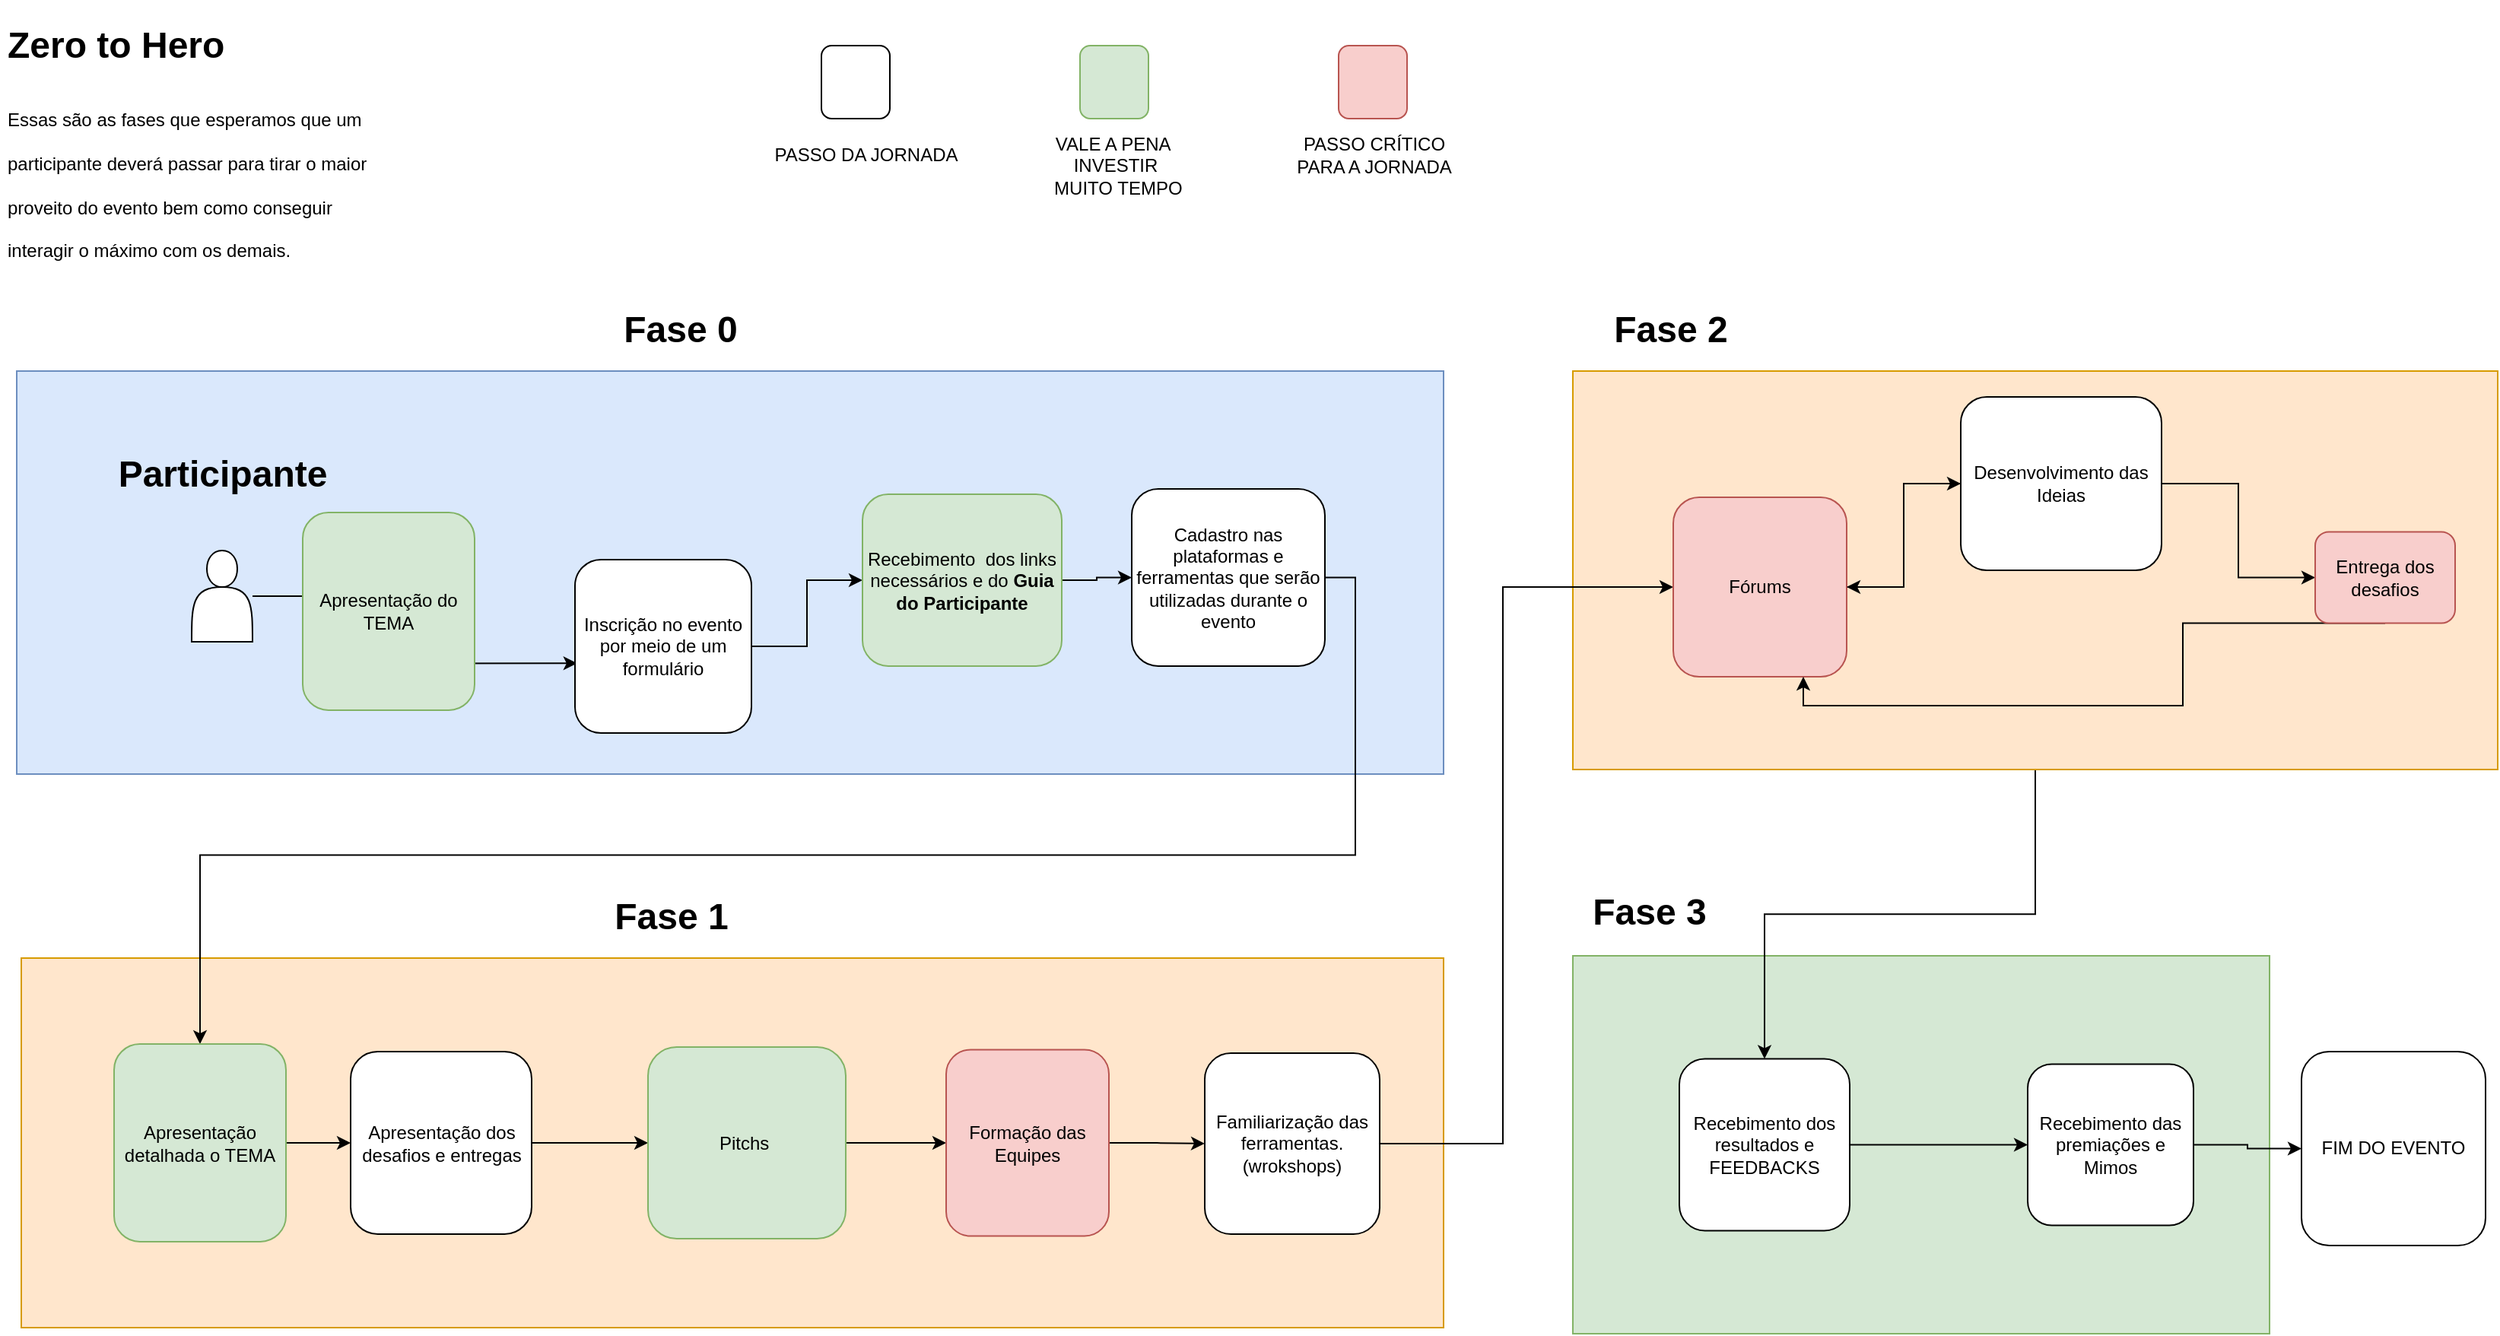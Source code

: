 <mxfile version="13.7.7" type="github">
  <diagram name="Page-1" id="12e1b939-464a-85fe-373e-61e167be1490">
    <mxGraphModel dx="3600.5" dy="798" grid="0" gridSize="10" guides="1" tooltips="1" connect="1" arrows="1" fold="1" page="1" pageScale="1.5" pageWidth="1169" pageHeight="827" background="#ffffff" math="0" shadow="0">
      <root>
        <mxCell id="0" />
        <mxCell id="1" parent="0" />
        <mxCell id="5eIkmyX3lONirXPNNq0G-55" value="" style="rounded=0;whiteSpace=wrap;html=1;fillColor=#d5e8d4;strokeColor=#82b366;" parent="1" vertex="1">
          <mxGeometry x="-685" y="648.5" width="458" height="248.5" as="geometry" />
        </mxCell>
        <mxCell id="5eIkmyX3lONirXPNNq0G-61" style="edgeStyle=orthogonalEdgeStyle;rounded=0;orthogonalLoop=1;jettySize=auto;html=1;exitX=0.5;exitY=1;exitDx=0;exitDy=0;entryX=0.5;entryY=0;entryDx=0;entryDy=0;" parent="1" source="5eIkmyX3lONirXPNNq0G-38" target="5eIkmyX3lONirXPNNq0G-57" edge="1">
          <mxGeometry relative="1" as="geometry" />
        </mxCell>
        <mxCell id="5eIkmyX3lONirXPNNq0G-38" value="" style="rounded=0;whiteSpace=wrap;html=1;fillColor=#ffe6cc;strokeColor=#d79b00;" parent="1" vertex="1">
          <mxGeometry x="-685" y="264" width="608" height="262" as="geometry" />
        </mxCell>
        <mxCell id="5eIkmyX3lONirXPNNq0G-25" value="" style="rounded=0;whiteSpace=wrap;html=1;fillColor=#ffe6cc;strokeColor=#d79b00;" parent="1" vertex="1">
          <mxGeometry x="-1705" y="650" width="935" height="243" as="geometry" />
        </mxCell>
        <mxCell id="5eIkmyX3lONirXPNNq0G-19" value="" style="rounded=0;whiteSpace=wrap;html=1;fillColor=#dae8fc;strokeColor=#6c8ebf;" parent="1" vertex="1">
          <mxGeometry x="-1708" y="264" width="938" height="265" as="geometry" />
        </mxCell>
        <mxCell id="5eIkmyX3lONirXPNNq0G-9" value="&lt;h1&gt;&lt;span&gt;Zero to Hero&lt;/span&gt;&lt;/h1&gt;&lt;h1&gt;&lt;span style=&quot;font-size: 12px ; font-weight: 400&quot;&gt;Essas são as fases que esperamos que um participante deverá passar para tirar o maior proveito do evento bem como conseguir interagir&amp;nbsp;o máximo com os demais.&lt;/span&gt;&lt;/h1&gt;" style="text;html=1;strokeColor=none;fillColor=none;spacing=5;spacingTop=-20;whiteSpace=wrap;overflow=hidden;rounded=0;" parent="1" vertex="1">
          <mxGeometry x="-1719" y="30" width="276" height="176" as="geometry" />
        </mxCell>
        <mxCell id="5eIkmyX3lONirXPNNq0G-13" style="edgeStyle=orthogonalEdgeStyle;rounded=0;orthogonalLoop=1;jettySize=auto;html=1;entryX=0.012;entryY=0.598;entryDx=0;entryDy=0;entryPerimeter=0;" parent="1" source="5eIkmyX3lONirXPNNq0G-10" target="5eIkmyX3lONirXPNNq0G-12" edge="1">
          <mxGeometry relative="1" as="geometry" />
        </mxCell>
        <mxCell id="5eIkmyX3lONirXPNNq0G-10" value="" style="shape=actor;whiteSpace=wrap;html=1;" parent="1" vertex="1">
          <mxGeometry x="-1593" y="382" width="40" height="60" as="geometry" />
        </mxCell>
        <mxCell id="5eIkmyX3lONirXPNNq0G-11" value="Participante" style="text;strokeColor=none;fillColor=none;html=1;fontSize=24;fontStyle=1;verticalAlign=middle;align=center;" parent="1" vertex="1">
          <mxGeometry x="-1623" y="312" width="100" height="40" as="geometry" />
        </mxCell>
        <mxCell id="5eIkmyX3lONirXPNNq0G-16" style="edgeStyle=orthogonalEdgeStyle;rounded=0;orthogonalLoop=1;jettySize=auto;html=1;exitX=1;exitY=0.5;exitDx=0;exitDy=0;entryX=0;entryY=0.5;entryDx=0;entryDy=0;" parent="1" source="5eIkmyX3lONirXPNNq0G-12" target="5eIkmyX3lONirXPNNq0G-14" edge="1">
          <mxGeometry relative="1" as="geometry" />
        </mxCell>
        <mxCell id="5eIkmyX3lONirXPNNq0G-12" value="Inscrição no evento por meio de um formulário" style="rounded=1;whiteSpace=wrap;html=1;" parent="1" vertex="1">
          <mxGeometry x="-1341" y="388" width="116" height="114" as="geometry" />
        </mxCell>
        <mxCell id="5eIkmyX3lONirXPNNq0G-18" style="edgeStyle=orthogonalEdgeStyle;rounded=0;orthogonalLoop=1;jettySize=auto;html=1;exitX=1;exitY=0.5;exitDx=0;exitDy=0;entryX=0;entryY=0.5;entryDx=0;entryDy=0;" parent="1" source="5eIkmyX3lONirXPNNq0G-14" target="5eIkmyX3lONirXPNNq0G-17" edge="1">
          <mxGeometry relative="1" as="geometry" />
        </mxCell>
        <mxCell id="5eIkmyX3lONirXPNNq0G-14" value="Recebimento&amp;nbsp; dos links necessários e do &lt;b&gt;Guia do Participante&lt;/b&gt;" style="rounded=1;whiteSpace=wrap;html=1;fillColor=#d5e8d4;strokeColor=#82b366;" parent="1" vertex="1">
          <mxGeometry x="-1152" y="345" width="131" height="113" as="geometry" />
        </mxCell>
        <mxCell id="5eIkmyX3lONirXPNNq0G-26" style="edgeStyle=orthogonalEdgeStyle;rounded=0;orthogonalLoop=1;jettySize=auto;html=1;exitX=1;exitY=0.5;exitDx=0;exitDy=0;entryX=0.5;entryY=0;entryDx=0;entryDy=0;" parent="1" source="5eIkmyX3lONirXPNNq0G-17" target="5eIkmyX3lONirXPNNq0G-24" edge="1">
          <mxGeometry relative="1" as="geometry" />
        </mxCell>
        <mxCell id="5eIkmyX3lONirXPNNq0G-17" value="Cadastro nas plataformas e ferramentas que serão utilizadas durante o evento" style="rounded=1;whiteSpace=wrap;html=1;" parent="1" vertex="1">
          <mxGeometry x="-975" y="341.5" width="127" height="116.5" as="geometry" />
        </mxCell>
        <mxCell id="5eIkmyX3lONirXPNNq0G-21" value="Fase 0" style="text;strokeColor=none;fillColor=none;html=1;fontSize=24;fontStyle=1;verticalAlign=middle;align=center;" parent="1" vertex="1">
          <mxGeometry x="-1322" y="217" width="100" height="40" as="geometry" />
        </mxCell>
        <mxCell id="5eIkmyX3lONirXPNNq0G-40" style="edgeStyle=orthogonalEdgeStyle;rounded=0;orthogonalLoop=1;jettySize=auto;html=1;exitX=1;exitY=0.5;exitDx=0;exitDy=0;" parent="1" source="5eIkmyX3lONirXPNNq0G-22" target="5eIkmyX3lONirXPNNq0G-39" edge="1">
          <mxGeometry relative="1" as="geometry">
            <mxPoint x="-735" y="406" as="targetPoint" />
            <Array as="points">
              <mxPoint x="-731" y="772" />
              <mxPoint x="-731" y="406" />
            </Array>
          </mxGeometry>
        </mxCell>
        <mxCell id="5eIkmyX3lONirXPNNq0G-22" value="Familiarização das ferramentas.&lt;br&gt;(wrokshops)" style="rounded=1;whiteSpace=wrap;html=1;" parent="1" vertex="1">
          <mxGeometry x="-927" y="712.5" width="115" height="119" as="geometry" />
        </mxCell>
        <mxCell id="5eIkmyX3lONirXPNNq0G-31" style="edgeStyle=orthogonalEdgeStyle;rounded=0;orthogonalLoop=1;jettySize=auto;html=1;exitX=1;exitY=0.5;exitDx=0;exitDy=0;entryX=0;entryY=0.5;entryDx=0;entryDy=0;" parent="1" source="5eIkmyX3lONirXPNNq0G-23" target="5eIkmyX3lONirXPNNq0G-30" edge="1">
          <mxGeometry relative="1" as="geometry" />
        </mxCell>
        <mxCell id="5eIkmyX3lONirXPNNq0G-23" value="Apresentação dos desafios e entregas" style="rounded=1;whiteSpace=wrap;html=1;" parent="1" vertex="1">
          <mxGeometry x="-1488.5" y="711.5" width="119" height="120" as="geometry" />
        </mxCell>
        <mxCell id="5eIkmyX3lONirXPNNq0G-27" style="edgeStyle=orthogonalEdgeStyle;rounded=0;orthogonalLoop=1;jettySize=auto;html=1;exitX=1;exitY=0.5;exitDx=0;exitDy=0;entryX=0;entryY=0.5;entryDx=0;entryDy=0;" parent="1" source="5eIkmyX3lONirXPNNq0G-24" target="5eIkmyX3lONirXPNNq0G-23" edge="1">
          <mxGeometry relative="1" as="geometry" />
        </mxCell>
        <mxCell id="5eIkmyX3lONirXPNNq0G-24" value="&lt;div&gt;Apresentação&lt;/div&gt;&lt;div&gt; detalhada o TEMA&lt;/div&gt;" style="rounded=1;whiteSpace=wrap;html=1;fillColor=#d5e8d4;strokeColor=#82b366;" parent="1" vertex="1">
          <mxGeometry x="-1644" y="706.5" width="113" height="130" as="geometry" />
        </mxCell>
        <mxCell id="5eIkmyX3lONirXPNNq0G-29" value="Fase 1" style="text;strokeColor=none;fillColor=none;html=1;fontSize=24;fontStyle=1;verticalAlign=middle;align=center;" parent="1" vertex="1">
          <mxGeometry x="-1328.5" y="603" width="100" height="40" as="geometry" />
        </mxCell>
        <mxCell id="5eIkmyX3lONirXPNNq0G-34" style="edgeStyle=orthogonalEdgeStyle;rounded=0;orthogonalLoop=1;jettySize=auto;html=1;exitX=1;exitY=0.5;exitDx=0;exitDy=0;entryX=0;entryY=0.5;entryDx=0;entryDy=0;" parent="1" source="5eIkmyX3lONirXPNNq0G-30" target="5eIkmyX3lONirXPNNq0G-33" edge="1">
          <mxGeometry relative="1" as="geometry" />
        </mxCell>
        <mxCell id="5eIkmyX3lONirXPNNq0G-30" value="Pitchs&amp;nbsp;" style="rounded=1;whiteSpace=wrap;html=1;fillColor=#d5e8d4;strokeColor=#82b366;" parent="1" vertex="1">
          <mxGeometry x="-1293" y="708.5" width="130" height="126" as="geometry" />
        </mxCell>
        <mxCell id="5eIkmyX3lONirXPNNq0G-35" style="edgeStyle=orthogonalEdgeStyle;rounded=0;orthogonalLoop=1;jettySize=auto;html=1;" parent="1" source="5eIkmyX3lONirXPNNq0G-33" target="5eIkmyX3lONirXPNNq0G-22" edge="1">
          <mxGeometry relative="1" as="geometry" />
        </mxCell>
        <mxCell id="5eIkmyX3lONirXPNNq0G-33" value="Formação das Equipes" style="rounded=1;whiteSpace=wrap;html=1;fillColor=#f8cecc;strokeColor=#b85450;" parent="1" vertex="1">
          <mxGeometry x="-1097" y="710.25" width="107" height="122.5" as="geometry" />
        </mxCell>
        <mxCell id="5eIkmyX3lONirXPNNq0G-42" style="edgeStyle=orthogonalEdgeStyle;rounded=0;orthogonalLoop=1;jettySize=auto;html=1;" parent="1" source="5eIkmyX3lONirXPNNq0G-39" target="5eIkmyX3lONirXPNNq0G-41" edge="1">
          <mxGeometry relative="1" as="geometry" />
        </mxCell>
        <mxCell id="5eIkmyX3lONirXPNNq0G-39" value="Fórums" style="rounded=1;whiteSpace=wrap;html=1;fillColor=#f8cecc;strokeColor=#b85450;" parent="1" vertex="1">
          <mxGeometry x="-619" y="347" width="114" height="118" as="geometry" />
        </mxCell>
        <mxCell id="5eIkmyX3lONirXPNNq0G-43" style="edgeStyle=orthogonalEdgeStyle;rounded=0;orthogonalLoop=1;jettySize=auto;html=1;entryX=1;entryY=0.5;entryDx=0;entryDy=0;" parent="1" source="5eIkmyX3lONirXPNNq0G-41" target="5eIkmyX3lONirXPNNq0G-39" edge="1">
          <mxGeometry relative="1" as="geometry" />
        </mxCell>
        <mxCell id="5eIkmyX3lONirXPNNq0G-59" style="edgeStyle=orthogonalEdgeStyle;rounded=0;orthogonalLoop=1;jettySize=auto;html=1;exitX=1;exitY=0.5;exitDx=0;exitDy=0;" parent="1" source="5eIkmyX3lONirXPNNq0G-41" target="5eIkmyX3lONirXPNNq0G-58" edge="1">
          <mxGeometry relative="1" as="geometry" />
        </mxCell>
        <mxCell id="5eIkmyX3lONirXPNNq0G-41" value="Desenvolvimento das Ideias" style="rounded=1;whiteSpace=wrap;html=1;" parent="1" vertex="1">
          <mxGeometry x="-430" y="281" width="132" height="114" as="geometry" />
        </mxCell>
        <mxCell id="5eIkmyX3lONirXPNNq0G-47" value="" style="rounded=1;whiteSpace=wrap;html=1;" parent="1" vertex="1">
          <mxGeometry x="-1179" y="50.0" width="45" height="48" as="geometry" />
        </mxCell>
        <mxCell id="5eIkmyX3lONirXPNNq0G-48" value="" style="rounded=1;whiteSpace=wrap;html=1;fillColor=#d5e8d4;strokeColor=#82b366;" parent="1" vertex="1">
          <mxGeometry x="-1009" y="50.0" width="45" height="48" as="geometry" />
        </mxCell>
        <mxCell id="5eIkmyX3lONirXPNNq0G-49" value="" style="rounded=1;whiteSpace=wrap;html=1;fillColor=#f8cecc;strokeColor=#b85450;" parent="1" vertex="1">
          <mxGeometry x="-839" y="50.0" width="45" height="48" as="geometry" />
        </mxCell>
        <mxCell id="5eIkmyX3lONirXPNNq0G-51" value="PASSO DA JORNADA" style="text;html=1;align=center;verticalAlign=middle;resizable=0;points=[];autosize=1;" parent="1" vertex="1">
          <mxGeometry x="-1215" y="113" width="130" height="18" as="geometry" />
        </mxCell>
        <mxCell id="5eIkmyX3lONirXPNNq0G-52" value="VALE A PENA&amp;nbsp;&lt;br&gt;INVESTIR&lt;br&gt;&amp;nbsp;MUITO TEMPO" style="text;html=1;align=center;verticalAlign=middle;resizable=0;points=[];autosize=1;" parent="1" vertex="1">
          <mxGeometry x="-1035.5" y="106" width="98" height="46" as="geometry" />
        </mxCell>
        <mxCell id="5eIkmyX3lONirXPNNq0G-53" value="PASSO CRÍTICO&lt;br&gt;PARA A JORNADA" style="text;html=1;align=center;verticalAlign=middle;resizable=0;points=[];autosize=1;" parent="1" vertex="1">
          <mxGeometry x="-872.5" y="106" width="112" height="32" as="geometry" />
        </mxCell>
        <mxCell id="5eIkmyX3lONirXPNNq0G-54" value="Fase 2" style="text;strokeColor=none;fillColor=none;html=1;fontSize=24;fontStyle=1;verticalAlign=middle;align=center;" parent="1" vertex="1">
          <mxGeometry x="-671" y="217" width="100" height="40" as="geometry" />
        </mxCell>
        <mxCell id="5eIkmyX3lONirXPNNq0G-56" value="Fase 3" style="text;strokeColor=none;fillColor=none;html=1;fontSize=24;fontStyle=1;verticalAlign=middle;align=center;" parent="1" vertex="1">
          <mxGeometry x="-685" y="600" width="100" height="40" as="geometry" />
        </mxCell>
        <mxCell id="5eIkmyX3lONirXPNNq0G-63" style="edgeStyle=orthogonalEdgeStyle;rounded=0;orthogonalLoop=1;jettySize=auto;html=1;exitX=1;exitY=0.5;exitDx=0;exitDy=0;entryX=0;entryY=0.5;entryDx=0;entryDy=0;" parent="1" source="5eIkmyX3lONirXPNNq0G-57" target="5eIkmyX3lONirXPNNq0G-62" edge="1">
          <mxGeometry relative="1" as="geometry" />
        </mxCell>
        <mxCell id="5eIkmyX3lONirXPNNq0G-57" value="Recebimento dos resultados e FEEDBACKS" style="rounded=1;whiteSpace=wrap;html=1;" parent="1" vertex="1">
          <mxGeometry x="-615" y="716.25" width="112" height="113" as="geometry" />
        </mxCell>
        <mxCell id="5eIkmyX3lONirXPNNq0G-60" style="edgeStyle=orthogonalEdgeStyle;rounded=0;orthogonalLoop=1;jettySize=auto;html=1;exitX=0.5;exitY=1;exitDx=0;exitDy=0;entryX=0.75;entryY=1;entryDx=0;entryDy=0;" parent="1" source="5eIkmyX3lONirXPNNq0G-58" target="5eIkmyX3lONirXPNNq0G-39" edge="1">
          <mxGeometry relative="1" as="geometry">
            <Array as="points">
              <mxPoint x="-284" y="484" />
              <mxPoint x="-533" y="485" />
            </Array>
          </mxGeometry>
        </mxCell>
        <mxCell id="5eIkmyX3lONirXPNNq0G-58" value="Entrega dos desafios" style="rounded=1;whiteSpace=wrap;html=1;fillColor=#f8cecc;strokeColor=#b85450;" parent="1" vertex="1">
          <mxGeometry x="-197" y="369.75" width="92" height="60" as="geometry" />
        </mxCell>
        <mxCell id="itOtzSlTCxatpTuHLUj3-2" style="edgeStyle=orthogonalEdgeStyle;rounded=0;orthogonalLoop=1;jettySize=auto;html=1;exitX=1;exitY=0.5;exitDx=0;exitDy=0;" parent="1" source="5eIkmyX3lONirXPNNq0G-62" target="itOtzSlTCxatpTuHLUj3-1" edge="1">
          <mxGeometry relative="1" as="geometry" />
        </mxCell>
        <mxCell id="5eIkmyX3lONirXPNNq0G-62" value="Recebimento das premiações e Mimos" style="rounded=1;whiteSpace=wrap;html=1;" parent="1" vertex="1">
          <mxGeometry x="-386" y="719.75" width="109" height="106" as="geometry" />
        </mxCell>
        <mxCell id="itOtzSlTCxatpTuHLUj3-1" value="FIM DO EVENTO" style="rounded=1;whiteSpace=wrap;html=1;" parent="1" vertex="1">
          <mxGeometry x="-206" y="711.5" width="121" height="127.5" as="geometry" />
        </mxCell>
        <mxCell id="ZBKwxIE3grrN7XyezUc7-1" value="Apresentação do TEMA" style="rounded=1;whiteSpace=wrap;html=1;fillColor=#d5e8d4;strokeColor=#82b366;" vertex="1" parent="1">
          <mxGeometry x="-1520" y="357" width="113" height="130" as="geometry" />
        </mxCell>
      </root>
    </mxGraphModel>
  </diagram>
</mxfile>
